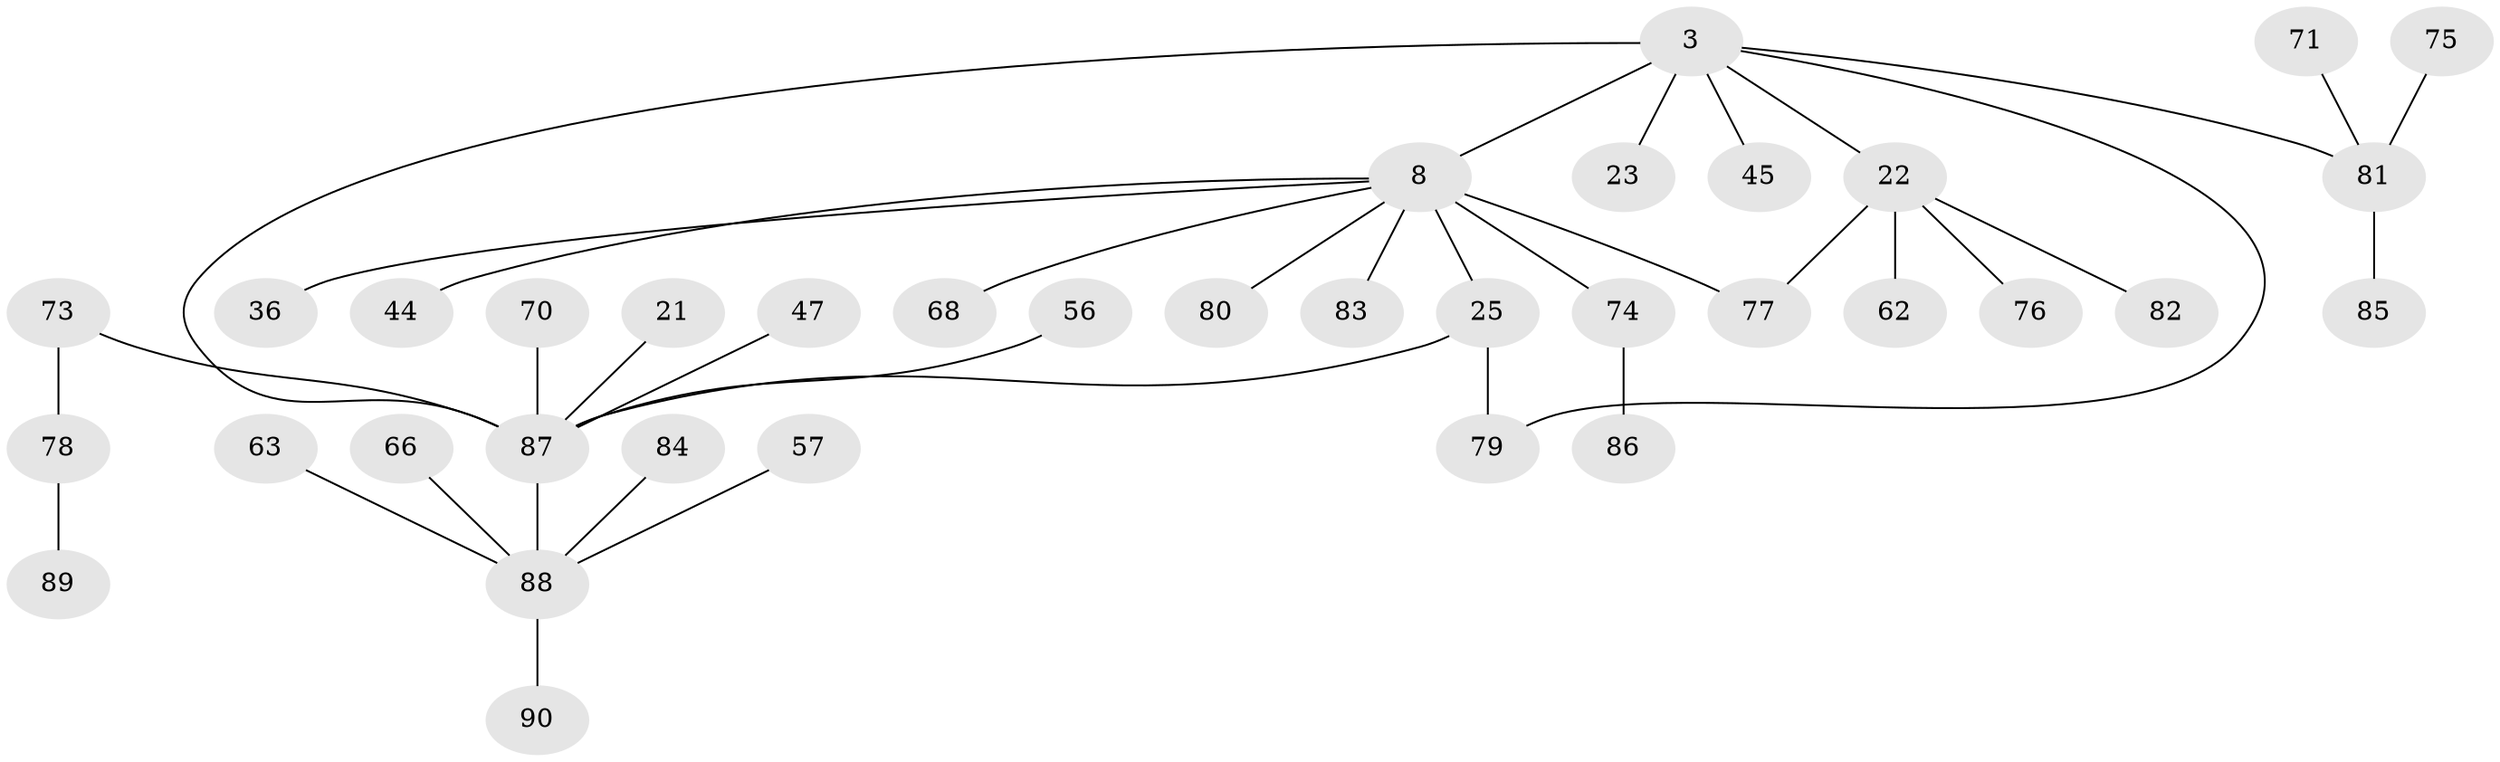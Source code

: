 // original degree distribution, {3: 0.17777777777777778, 7: 0.011111111111111112, 10: 0.011111111111111112, 5: 0.022222222222222223, 9: 0.011111111111111112, 4: 0.07777777777777778, 2: 0.2222222222222222, 1: 0.4666666666666667}
// Generated by graph-tools (version 1.1) at 2025/45/03/04/25 21:45:10]
// undirected, 36 vertices, 38 edges
graph export_dot {
graph [start="1"]
  node [color=gray90,style=filled];
  3;
  8 [super="+5"];
  21;
  22 [super="+6"];
  23;
  25 [super="+24"];
  36;
  44;
  45;
  47;
  56 [super="+18"];
  57;
  62;
  63;
  66 [super="+61"];
  68;
  70;
  71;
  73 [super="+14+33"];
  74 [super="+34"];
  75;
  76 [super="+67+69"];
  77 [super="+16"];
  78;
  79 [super="+35"];
  80;
  81 [super="+65"];
  82;
  83 [super="+40+60"];
  84;
  85;
  86;
  87 [super="+1+2+72"];
  88 [super="+64"];
  89;
  90 [super="+58"];
  3 -- 22 [weight=2];
  3 -- 23;
  3 -- 45;
  3 -- 87 [weight=3];
  3 -- 8;
  3 -- 79;
  3 -- 81;
  8 -- 25 [weight=2];
  8 -- 36;
  8 -- 68;
  8 -- 44;
  8 -- 80;
  8 -- 83;
  8 -- 77;
  8 -- 74;
  21 -- 87;
  22 -- 77;
  22 -- 82;
  22 -- 62;
  22 -- 76;
  25 -- 79;
  25 -- 87;
  47 -- 87;
  56 -- 87;
  57 -- 88;
  63 -- 88;
  66 -- 88;
  70 -- 87;
  71 -- 81;
  73 -- 78;
  73 -- 87;
  74 -- 86;
  75 -- 81;
  78 -- 89;
  81 -- 85;
  84 -- 88;
  87 -- 88 [weight=2];
  88 -- 90;
}
